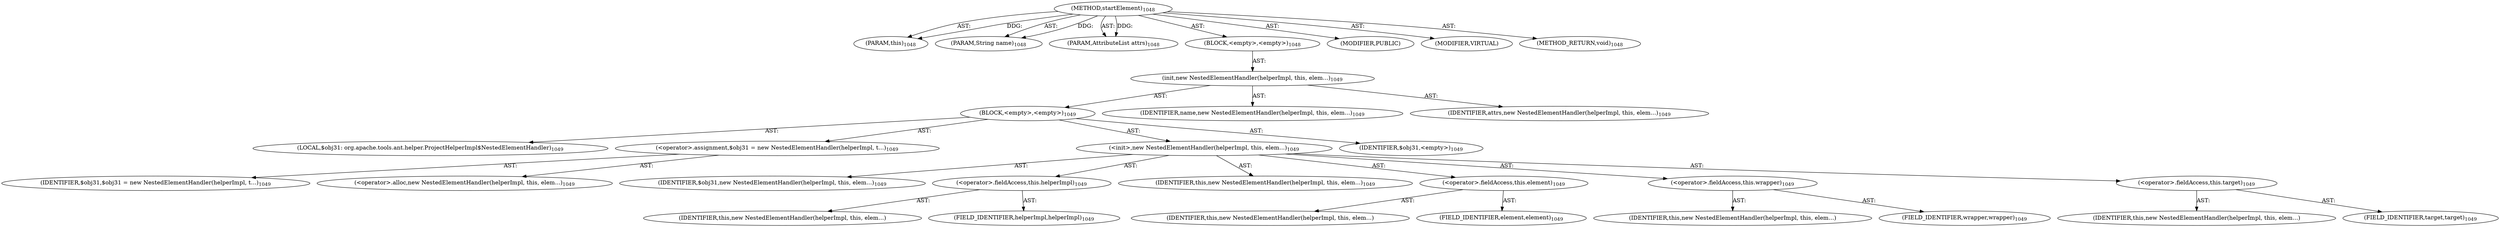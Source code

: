digraph "startElement" {  
"111669149727" [label = <(METHOD,startElement)<SUB>1048</SUB>> ]
"115964117016" [label = <(PARAM,this)<SUB>1048</SUB>> ]
"115964117095" [label = <(PARAM,String name)<SUB>1048</SUB>> ]
"115964117096" [label = <(PARAM,AttributeList attrs)<SUB>1048</SUB>> ]
"25769803922" [label = <(BLOCK,&lt;empty&gt;,&lt;empty&gt;)<SUB>1048</SUB>> ]
"30064771699" [label = <(init,new NestedElementHandler(helperImpl, this, elem...)<SUB>1049</SUB>> ]
"25769803923" [label = <(BLOCK,&lt;empty&gt;,&lt;empty&gt;)<SUB>1049</SUB>> ]
"94489280579" [label = <(LOCAL,$obj31: org.apache.tools.ant.helper.ProjectHelperImpl$NestedElementHandler)<SUB>1049</SUB>> ]
"30064771700" [label = <(&lt;operator&gt;.assignment,$obj31 = new NestedElementHandler(helperImpl, t...)<SUB>1049</SUB>> ]
"68719477289" [label = <(IDENTIFIER,$obj31,$obj31 = new NestedElementHandler(helperImpl, t...)<SUB>1049</SUB>> ]
"30064771701" [label = <(&lt;operator&gt;.alloc,new NestedElementHandler(helperImpl, this, elem...)<SUB>1049</SUB>> ]
"30064771702" [label = <(&lt;init&gt;,new NestedElementHandler(helperImpl, this, elem...)<SUB>1049</SUB>> ]
"68719477290" [label = <(IDENTIFIER,$obj31,new NestedElementHandler(helperImpl, this, elem...)<SUB>1049</SUB>> ]
"30064771703" [label = <(&lt;operator&gt;.fieldAccess,this.helperImpl)<SUB>1049</SUB>> ]
"68719477291" [label = <(IDENTIFIER,this,new NestedElementHandler(helperImpl, this, elem...)> ]
"55834575057" [label = <(FIELD_IDENTIFIER,helperImpl,helperImpl)<SUB>1049</SUB>> ]
"68719476777" [label = <(IDENTIFIER,this,new NestedElementHandler(helperImpl, this, elem...)<SUB>1049</SUB>> ]
"30064771704" [label = <(&lt;operator&gt;.fieldAccess,this.element)<SUB>1049</SUB>> ]
"68719477292" [label = <(IDENTIFIER,this,new NestedElementHandler(helperImpl, this, elem...)> ]
"55834575058" [label = <(FIELD_IDENTIFIER,element,element)<SUB>1049</SUB>> ]
"30064771705" [label = <(&lt;operator&gt;.fieldAccess,this.wrapper)<SUB>1049</SUB>> ]
"68719477293" [label = <(IDENTIFIER,this,new NestedElementHandler(helperImpl, this, elem...)> ]
"55834575059" [label = <(FIELD_IDENTIFIER,wrapper,wrapper)<SUB>1049</SUB>> ]
"30064771706" [label = <(&lt;operator&gt;.fieldAccess,this.target)<SUB>1049</SUB>> ]
"68719477294" [label = <(IDENTIFIER,this,new NestedElementHandler(helperImpl, this, elem...)> ]
"55834575060" [label = <(FIELD_IDENTIFIER,target,target)<SUB>1049</SUB>> ]
"68719477295" [label = <(IDENTIFIER,$obj31,&lt;empty&gt;)<SUB>1049</SUB>> ]
"68719477296" [label = <(IDENTIFIER,name,new NestedElementHandler(helperImpl, this, elem...)<SUB>1049</SUB>> ]
"68719477297" [label = <(IDENTIFIER,attrs,new NestedElementHandler(helperImpl, this, elem...)<SUB>1049</SUB>> ]
"133143986261" [label = <(MODIFIER,PUBLIC)> ]
"133143986262" [label = <(MODIFIER,VIRTUAL)> ]
"128849018911" [label = <(METHOD_RETURN,void)<SUB>1048</SUB>> ]
  "111669149727" -> "115964117016"  [ label = "AST: "] 
  "111669149727" -> "115964117095"  [ label = "AST: "] 
  "111669149727" -> "115964117096"  [ label = "AST: "] 
  "111669149727" -> "25769803922"  [ label = "AST: "] 
  "111669149727" -> "133143986261"  [ label = "AST: "] 
  "111669149727" -> "133143986262"  [ label = "AST: "] 
  "111669149727" -> "128849018911"  [ label = "AST: "] 
  "25769803922" -> "30064771699"  [ label = "AST: "] 
  "30064771699" -> "25769803923"  [ label = "AST: "] 
  "30064771699" -> "68719477296"  [ label = "AST: "] 
  "30064771699" -> "68719477297"  [ label = "AST: "] 
  "25769803923" -> "94489280579"  [ label = "AST: "] 
  "25769803923" -> "30064771700"  [ label = "AST: "] 
  "25769803923" -> "30064771702"  [ label = "AST: "] 
  "25769803923" -> "68719477295"  [ label = "AST: "] 
  "30064771700" -> "68719477289"  [ label = "AST: "] 
  "30064771700" -> "30064771701"  [ label = "AST: "] 
  "30064771702" -> "68719477290"  [ label = "AST: "] 
  "30064771702" -> "30064771703"  [ label = "AST: "] 
  "30064771702" -> "68719476777"  [ label = "AST: "] 
  "30064771702" -> "30064771704"  [ label = "AST: "] 
  "30064771702" -> "30064771705"  [ label = "AST: "] 
  "30064771702" -> "30064771706"  [ label = "AST: "] 
  "30064771703" -> "68719477291"  [ label = "AST: "] 
  "30064771703" -> "55834575057"  [ label = "AST: "] 
  "30064771704" -> "68719477292"  [ label = "AST: "] 
  "30064771704" -> "55834575058"  [ label = "AST: "] 
  "30064771705" -> "68719477293"  [ label = "AST: "] 
  "30064771705" -> "55834575059"  [ label = "AST: "] 
  "30064771706" -> "68719477294"  [ label = "AST: "] 
  "30064771706" -> "55834575060"  [ label = "AST: "] 
  "111669149727" -> "115964117016"  [ label = "DDG: "] 
  "111669149727" -> "115964117095"  [ label = "DDG: "] 
  "111669149727" -> "115964117096"  [ label = "DDG: "] 
}
